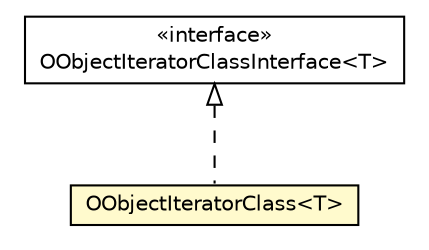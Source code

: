 #!/usr/local/bin/dot
#
# Class diagram 
# Generated by UMLGraph version R5_6-24-gf6e263 (http://www.umlgraph.org/)
#

digraph G {
	edge [fontname="Helvetica",fontsize=10,labelfontname="Helvetica",labelfontsize=10];
	node [fontname="Helvetica",fontsize=10,shape=plaintext];
	nodesep=0.25;
	ranksep=0.5;
	// com.orientechnologies.orient.core.iterator.object.OObjectIteratorClassInterface<T>
	c4989632 [label=<<table title="com.orientechnologies.orient.core.iterator.object.OObjectIteratorClassInterface" border="0" cellborder="1" cellspacing="0" cellpadding="2" port="p" href="../../core/iterator/object/OObjectIteratorClassInterface.html">
		<tr><td><table border="0" cellspacing="0" cellpadding="1">
<tr><td align="center" balign="center"> &#171;interface&#187; </td></tr>
<tr><td align="center" balign="center"> OObjectIteratorClassInterface&lt;T&gt; </td></tr>
		</table></td></tr>
		</table>>, URL="../../core/iterator/object/OObjectIteratorClassInterface.html", fontname="Helvetica", fontcolor="black", fontsize=10.0];
	// com.orientechnologies.orient.object.iterator.OObjectIteratorClass<T>
	c4989686 [label=<<table title="com.orientechnologies.orient.object.iterator.OObjectIteratorClass" border="0" cellborder="1" cellspacing="0" cellpadding="2" port="p" bgcolor="lemonChiffon" href="./OObjectIteratorClass.html">
		<tr><td><table border="0" cellspacing="0" cellpadding="1">
<tr><td align="center" balign="center"> OObjectIteratorClass&lt;T&gt; </td></tr>
		</table></td></tr>
		</table>>, URL="./OObjectIteratorClass.html", fontname="Helvetica", fontcolor="black", fontsize=10.0];
	//com.orientechnologies.orient.object.iterator.OObjectIteratorClass<T> implements com.orientechnologies.orient.core.iterator.object.OObjectIteratorClassInterface<T>
	c4989632:p -> c4989686:p [dir=back,arrowtail=empty,style=dashed];
}

